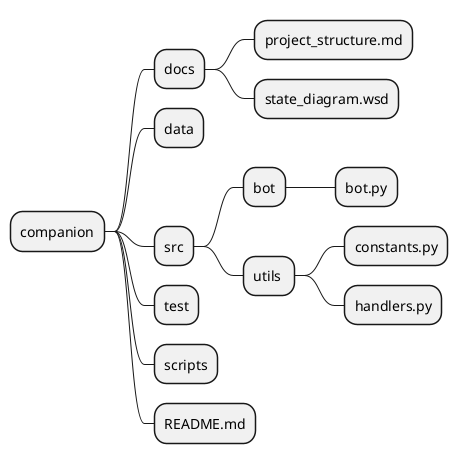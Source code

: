 @startmindmap
+ companion
++ docs
+++ project_structure.md
+++ state_diagram.wsd
++ data
++ src
+++ bot
++++ bot.py
+++ utils 
++++ constants.py
++++ handlers.py
++ test
++ scripts
++ README.md
@endmindmap